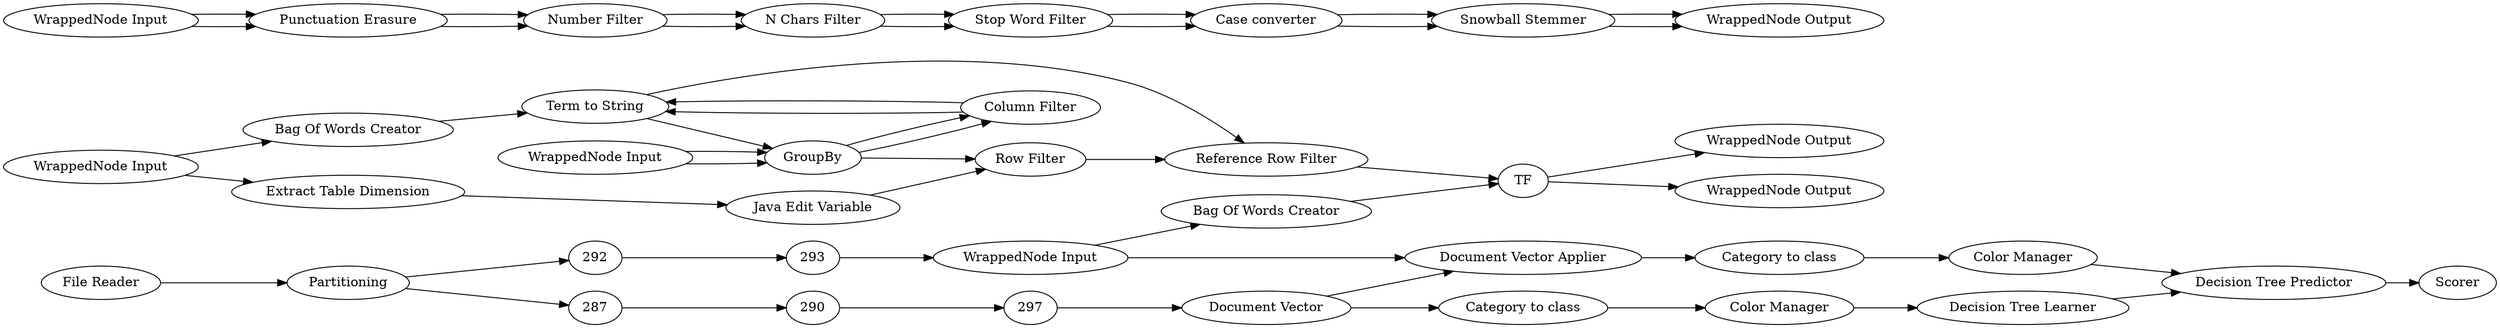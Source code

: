 digraph {
	275 [label="Category to class"]
	276 [label="Color Manager"]
	277 [label=Partitioning]
	279 [label="Decision Tree Predictor"]
	280 [label=Scorer]
	6 [label="Column Filter"]
	7 [label="WrappedNode Input"]
	8 [label="WrappedNode Output"]
	9 [label="Strings To Document"]
	289 [label="File Reader"]
	29 [label="Punctuation Erasure"]
	30 [label="Number Filter"]
	31 [label="N Chars Filter"]
	33 [label="Case converter"]
	34 [label="Snowball Stemmer"]
	35 [label="WrappedNode Input"]
	36 [label="WrappedNode Output"]
	37 [label="Stop Word Filter"]
	291 [label="Decision Tree Learner"]
	6 [label="Column Filter"]
	7 [label="WrappedNode Input"]
	8 [label="WrappedNode Output"]
	9 [label="Strings To Document"]
	29 [label="Punctuation Erasure"]
	30 [label="Number Filter"]
	31 [label="N Chars Filter"]
	33 [label="Case converter"]
	34 [label="Snowball Stemmer"]
	35 [label="WrappedNode Input"]
	36 [label="WrappedNode Output"]
	37 [label="Stop Word Filter"]
	295 [label="Category to class"]
	296 [label="Color Manager"]
	8 [label="Term to String"]
	9 [label=GroupBy]
	10 [label="Row Filter"]
	11 [label="Reference Row Filter"]
	12 [label=TF]
	66 [label="Extract Table Dimension"]
	67 [label="Java Edit Variable"]
	68 [label="WrappedNode Input"]
	69 [label="WrappedNode Output"]
	70 [label="Bag Of Words Creator"]
	12 [label=TF]
	299 [label="WrappedNode Input"]
	300 [label="WrappedNode Output"]
	301 [label="Bag Of Words Creator"]
	302 [label="Document Vector"]
	303 [label="Document Vector Applier"]
	6 -> 8
	7 -> 9
	9 -> 6
	29 -> 30
	30 -> 31
	31 -> 37
	33 -> 34
	34 -> 36
	35 -> 29
	37 -> 33
	6 -> 8
	7 -> 9
	9 -> 6
	29 -> 30
	30 -> 31
	31 -> 37
	33 -> 34
	34 -> 36
	35 -> 29
	37 -> 33
	8 -> 9
	8 -> 11
	9 -> 10
	10 -> 11
	11 -> 12
	12 -> 69
	66 -> 67
	67 -> 10
	68 -> 70
	68 -> 66
	70 -> 8
	12 -> 300
	299 -> 301
	301 -> 12
	275 -> 276
	276 -> 291
	277 -> 287
	277 -> 292
	279 -> 280
	287 -> 290
	289 -> 277
	290 -> 297
	291 -> 279
	292 -> 293
	293 -> 299
	295 -> 296
	296 -> 279
	297 -> 302
	299 -> 303
	302 -> 303
	302 -> 275
	303 -> 295
	rankdir=LR
}
